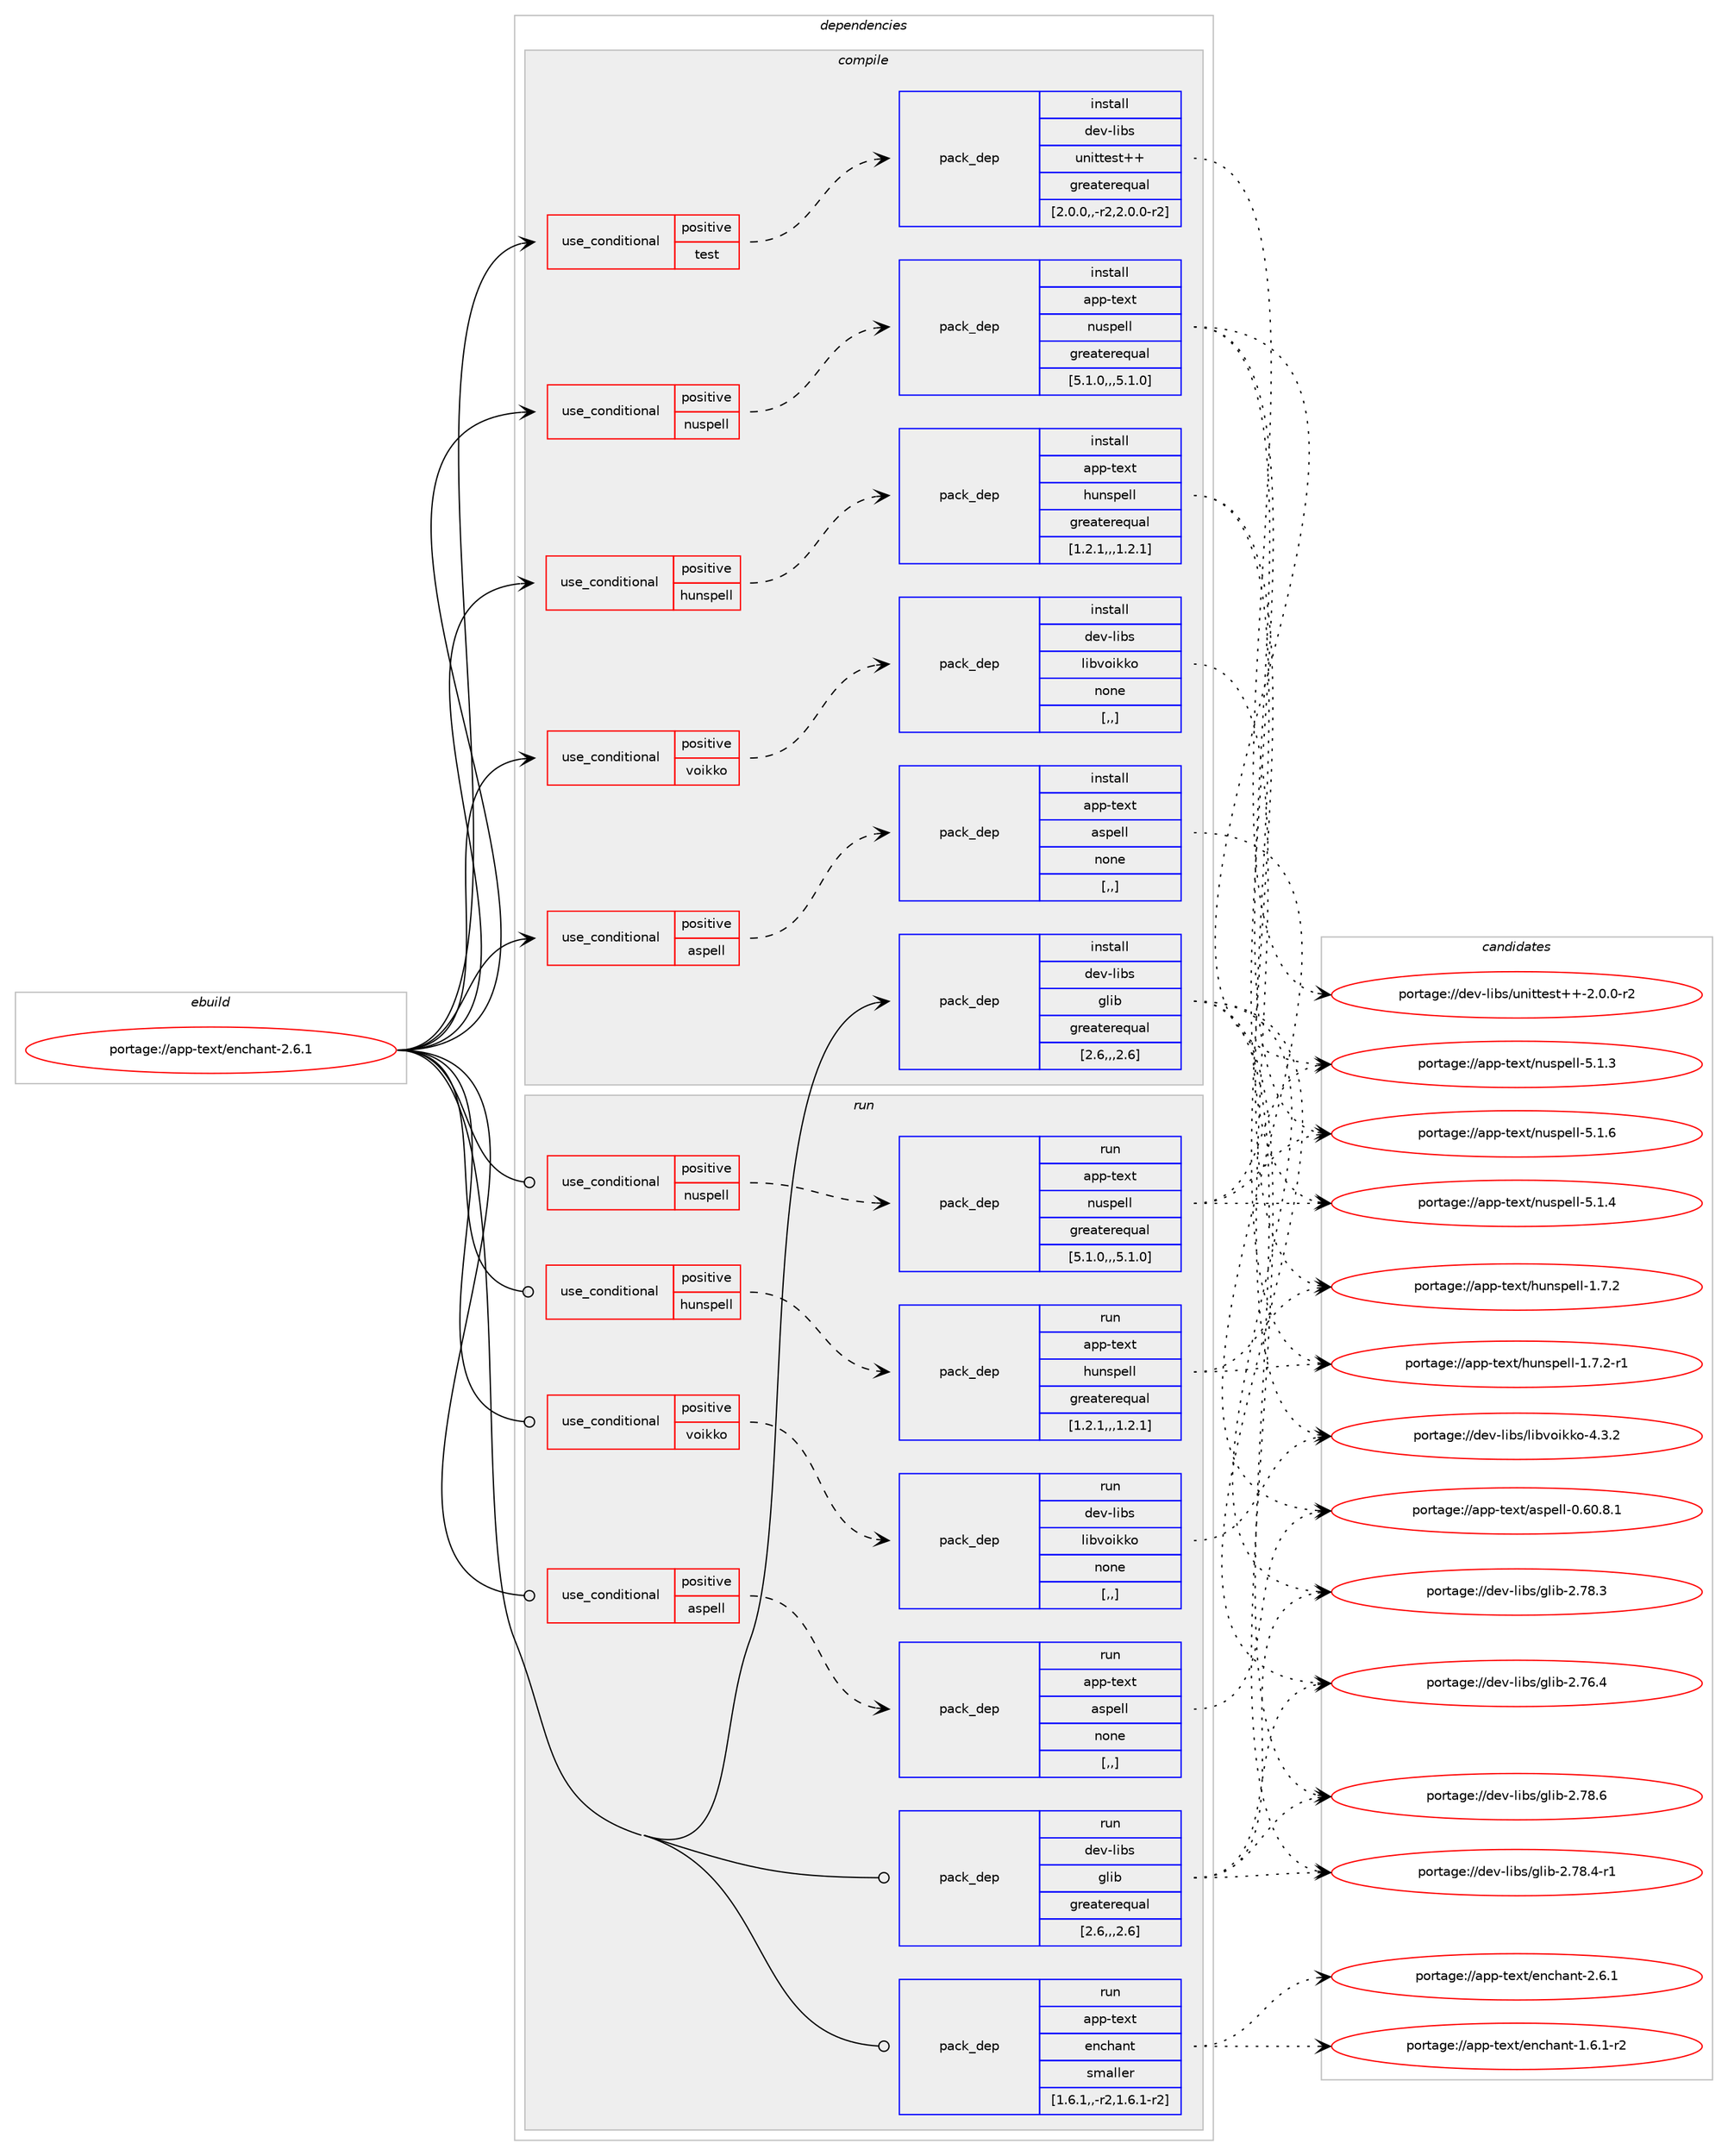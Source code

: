 digraph prolog {

# *************
# Graph options
# *************

newrank=true;
concentrate=true;
compound=true;
graph [rankdir=LR,fontname=Helvetica,fontsize=10,ranksep=1.5];#, ranksep=2.5, nodesep=0.2];
edge  [arrowhead=vee];
node  [fontname=Helvetica,fontsize=10];

# **********
# The ebuild
# **********

subgraph cluster_leftcol {
color=gray;
label=<<i>ebuild</i>>;
id [label="portage://app-text/enchant-2.6.1", color=red, width=4, href="../app-text/enchant-2.6.1.svg"];
}

# ****************
# The dependencies
# ****************

subgraph cluster_midcol {
color=gray;
label=<<i>dependencies</i>>;
subgraph cluster_compile {
fillcolor="#eeeeee";
style=filled;
label=<<i>compile</i>>;
subgraph cond15074 {
dependency55378 [label=<<TABLE BORDER="0" CELLBORDER="1" CELLSPACING="0" CELLPADDING="4"><TR><TD ROWSPAN="3" CELLPADDING="10">use_conditional</TD></TR><TR><TD>positive</TD></TR><TR><TD>aspell</TD></TR></TABLE>>, shape=none, color=red];
subgraph pack39805 {
dependency55379 [label=<<TABLE BORDER="0" CELLBORDER="1" CELLSPACING="0" CELLPADDING="4" WIDTH="220"><TR><TD ROWSPAN="6" CELLPADDING="30">pack_dep</TD></TR><TR><TD WIDTH="110">install</TD></TR><TR><TD>app-text</TD></TR><TR><TD>aspell</TD></TR><TR><TD>none</TD></TR><TR><TD>[,,]</TD></TR></TABLE>>, shape=none, color=blue];
}
dependency55378:e -> dependency55379:w [weight=20,style="dashed",arrowhead="vee"];
}
id:e -> dependency55378:w [weight=20,style="solid",arrowhead="vee"];
subgraph cond15075 {
dependency55380 [label=<<TABLE BORDER="0" CELLBORDER="1" CELLSPACING="0" CELLPADDING="4"><TR><TD ROWSPAN="3" CELLPADDING="10">use_conditional</TD></TR><TR><TD>positive</TD></TR><TR><TD>hunspell</TD></TR></TABLE>>, shape=none, color=red];
subgraph pack39806 {
dependency55381 [label=<<TABLE BORDER="0" CELLBORDER="1" CELLSPACING="0" CELLPADDING="4" WIDTH="220"><TR><TD ROWSPAN="6" CELLPADDING="30">pack_dep</TD></TR><TR><TD WIDTH="110">install</TD></TR><TR><TD>app-text</TD></TR><TR><TD>hunspell</TD></TR><TR><TD>greaterequal</TD></TR><TR><TD>[1.2.1,,,1.2.1]</TD></TR></TABLE>>, shape=none, color=blue];
}
dependency55380:e -> dependency55381:w [weight=20,style="dashed",arrowhead="vee"];
}
id:e -> dependency55380:w [weight=20,style="solid",arrowhead="vee"];
subgraph cond15076 {
dependency55382 [label=<<TABLE BORDER="0" CELLBORDER="1" CELLSPACING="0" CELLPADDING="4"><TR><TD ROWSPAN="3" CELLPADDING="10">use_conditional</TD></TR><TR><TD>positive</TD></TR><TR><TD>nuspell</TD></TR></TABLE>>, shape=none, color=red];
subgraph pack39807 {
dependency55383 [label=<<TABLE BORDER="0" CELLBORDER="1" CELLSPACING="0" CELLPADDING="4" WIDTH="220"><TR><TD ROWSPAN="6" CELLPADDING="30">pack_dep</TD></TR><TR><TD WIDTH="110">install</TD></TR><TR><TD>app-text</TD></TR><TR><TD>nuspell</TD></TR><TR><TD>greaterequal</TD></TR><TR><TD>[5.1.0,,,5.1.0]</TD></TR></TABLE>>, shape=none, color=blue];
}
dependency55382:e -> dependency55383:w [weight=20,style="dashed",arrowhead="vee"];
}
id:e -> dependency55382:w [weight=20,style="solid",arrowhead="vee"];
subgraph cond15077 {
dependency55384 [label=<<TABLE BORDER="0" CELLBORDER="1" CELLSPACING="0" CELLPADDING="4"><TR><TD ROWSPAN="3" CELLPADDING="10">use_conditional</TD></TR><TR><TD>positive</TD></TR><TR><TD>test</TD></TR></TABLE>>, shape=none, color=red];
subgraph pack39808 {
dependency55385 [label=<<TABLE BORDER="0" CELLBORDER="1" CELLSPACING="0" CELLPADDING="4" WIDTH="220"><TR><TD ROWSPAN="6" CELLPADDING="30">pack_dep</TD></TR><TR><TD WIDTH="110">install</TD></TR><TR><TD>dev-libs</TD></TR><TR><TD>unittest++</TD></TR><TR><TD>greaterequal</TD></TR><TR><TD>[2.0.0,,-r2,2.0.0-r2]</TD></TR></TABLE>>, shape=none, color=blue];
}
dependency55384:e -> dependency55385:w [weight=20,style="dashed",arrowhead="vee"];
}
id:e -> dependency55384:w [weight=20,style="solid",arrowhead="vee"];
subgraph cond15078 {
dependency55386 [label=<<TABLE BORDER="0" CELLBORDER="1" CELLSPACING="0" CELLPADDING="4"><TR><TD ROWSPAN="3" CELLPADDING="10">use_conditional</TD></TR><TR><TD>positive</TD></TR><TR><TD>voikko</TD></TR></TABLE>>, shape=none, color=red];
subgraph pack39809 {
dependency55387 [label=<<TABLE BORDER="0" CELLBORDER="1" CELLSPACING="0" CELLPADDING="4" WIDTH="220"><TR><TD ROWSPAN="6" CELLPADDING="30">pack_dep</TD></TR><TR><TD WIDTH="110">install</TD></TR><TR><TD>dev-libs</TD></TR><TR><TD>libvoikko</TD></TR><TR><TD>none</TD></TR><TR><TD>[,,]</TD></TR></TABLE>>, shape=none, color=blue];
}
dependency55386:e -> dependency55387:w [weight=20,style="dashed",arrowhead="vee"];
}
id:e -> dependency55386:w [weight=20,style="solid",arrowhead="vee"];
subgraph pack39810 {
dependency55388 [label=<<TABLE BORDER="0" CELLBORDER="1" CELLSPACING="0" CELLPADDING="4" WIDTH="220"><TR><TD ROWSPAN="6" CELLPADDING="30">pack_dep</TD></TR><TR><TD WIDTH="110">install</TD></TR><TR><TD>dev-libs</TD></TR><TR><TD>glib</TD></TR><TR><TD>greaterequal</TD></TR><TR><TD>[2.6,,,2.6]</TD></TR></TABLE>>, shape=none, color=blue];
}
id:e -> dependency55388:w [weight=20,style="solid",arrowhead="vee"];
}
subgraph cluster_compileandrun {
fillcolor="#eeeeee";
style=filled;
label=<<i>compile and run</i>>;
}
subgraph cluster_run {
fillcolor="#eeeeee";
style=filled;
label=<<i>run</i>>;
subgraph cond15079 {
dependency55389 [label=<<TABLE BORDER="0" CELLBORDER="1" CELLSPACING="0" CELLPADDING="4"><TR><TD ROWSPAN="3" CELLPADDING="10">use_conditional</TD></TR><TR><TD>positive</TD></TR><TR><TD>aspell</TD></TR></TABLE>>, shape=none, color=red];
subgraph pack39811 {
dependency55390 [label=<<TABLE BORDER="0" CELLBORDER="1" CELLSPACING="0" CELLPADDING="4" WIDTH="220"><TR><TD ROWSPAN="6" CELLPADDING="30">pack_dep</TD></TR><TR><TD WIDTH="110">run</TD></TR><TR><TD>app-text</TD></TR><TR><TD>aspell</TD></TR><TR><TD>none</TD></TR><TR><TD>[,,]</TD></TR></TABLE>>, shape=none, color=blue];
}
dependency55389:e -> dependency55390:w [weight=20,style="dashed",arrowhead="vee"];
}
id:e -> dependency55389:w [weight=20,style="solid",arrowhead="odot"];
subgraph cond15080 {
dependency55391 [label=<<TABLE BORDER="0" CELLBORDER="1" CELLSPACING="0" CELLPADDING="4"><TR><TD ROWSPAN="3" CELLPADDING="10">use_conditional</TD></TR><TR><TD>positive</TD></TR><TR><TD>hunspell</TD></TR></TABLE>>, shape=none, color=red];
subgraph pack39812 {
dependency55392 [label=<<TABLE BORDER="0" CELLBORDER="1" CELLSPACING="0" CELLPADDING="4" WIDTH="220"><TR><TD ROWSPAN="6" CELLPADDING="30">pack_dep</TD></TR><TR><TD WIDTH="110">run</TD></TR><TR><TD>app-text</TD></TR><TR><TD>hunspell</TD></TR><TR><TD>greaterequal</TD></TR><TR><TD>[1.2.1,,,1.2.1]</TD></TR></TABLE>>, shape=none, color=blue];
}
dependency55391:e -> dependency55392:w [weight=20,style="dashed",arrowhead="vee"];
}
id:e -> dependency55391:w [weight=20,style="solid",arrowhead="odot"];
subgraph cond15081 {
dependency55393 [label=<<TABLE BORDER="0" CELLBORDER="1" CELLSPACING="0" CELLPADDING="4"><TR><TD ROWSPAN="3" CELLPADDING="10">use_conditional</TD></TR><TR><TD>positive</TD></TR><TR><TD>nuspell</TD></TR></TABLE>>, shape=none, color=red];
subgraph pack39813 {
dependency55394 [label=<<TABLE BORDER="0" CELLBORDER="1" CELLSPACING="0" CELLPADDING="4" WIDTH="220"><TR><TD ROWSPAN="6" CELLPADDING="30">pack_dep</TD></TR><TR><TD WIDTH="110">run</TD></TR><TR><TD>app-text</TD></TR><TR><TD>nuspell</TD></TR><TR><TD>greaterequal</TD></TR><TR><TD>[5.1.0,,,5.1.0]</TD></TR></TABLE>>, shape=none, color=blue];
}
dependency55393:e -> dependency55394:w [weight=20,style="dashed",arrowhead="vee"];
}
id:e -> dependency55393:w [weight=20,style="solid",arrowhead="odot"];
subgraph cond15082 {
dependency55395 [label=<<TABLE BORDER="0" CELLBORDER="1" CELLSPACING="0" CELLPADDING="4"><TR><TD ROWSPAN="3" CELLPADDING="10">use_conditional</TD></TR><TR><TD>positive</TD></TR><TR><TD>voikko</TD></TR></TABLE>>, shape=none, color=red];
subgraph pack39814 {
dependency55396 [label=<<TABLE BORDER="0" CELLBORDER="1" CELLSPACING="0" CELLPADDING="4" WIDTH="220"><TR><TD ROWSPAN="6" CELLPADDING="30">pack_dep</TD></TR><TR><TD WIDTH="110">run</TD></TR><TR><TD>dev-libs</TD></TR><TR><TD>libvoikko</TD></TR><TR><TD>none</TD></TR><TR><TD>[,,]</TD></TR></TABLE>>, shape=none, color=blue];
}
dependency55395:e -> dependency55396:w [weight=20,style="dashed",arrowhead="vee"];
}
id:e -> dependency55395:w [weight=20,style="solid",arrowhead="odot"];
subgraph pack39815 {
dependency55397 [label=<<TABLE BORDER="0" CELLBORDER="1" CELLSPACING="0" CELLPADDING="4" WIDTH="220"><TR><TD ROWSPAN="6" CELLPADDING="30">pack_dep</TD></TR><TR><TD WIDTH="110">run</TD></TR><TR><TD>dev-libs</TD></TR><TR><TD>glib</TD></TR><TR><TD>greaterequal</TD></TR><TR><TD>[2.6,,,2.6]</TD></TR></TABLE>>, shape=none, color=blue];
}
id:e -> dependency55397:w [weight=20,style="solid",arrowhead="odot"];
subgraph pack39816 {
dependency55398 [label=<<TABLE BORDER="0" CELLBORDER="1" CELLSPACING="0" CELLPADDING="4" WIDTH="220"><TR><TD ROWSPAN="6" CELLPADDING="30">pack_dep</TD></TR><TR><TD WIDTH="110">run</TD></TR><TR><TD>app-text</TD></TR><TR><TD>enchant</TD></TR><TR><TD>smaller</TD></TR><TR><TD>[1.6.1,,-r2,1.6.1-r2]</TD></TR></TABLE>>, shape=none, color=blue];
}
id:e -> dependency55398:w [weight=20,style="solid",arrowhead="odot"];
}
}

# **************
# The candidates
# **************

subgraph cluster_choices {
rank=same;
color=gray;
label=<<i>candidates</i>>;

subgraph choice39805 {
color=black;
nodesep=1;
choice97112112451161011201164797115112101108108454846544846564649 [label="portage://app-text/aspell-0.60.8.1", color=red, width=4,href="../app-text/aspell-0.60.8.1.svg"];
dependency55379:e -> choice97112112451161011201164797115112101108108454846544846564649:w [style=dotted,weight="100"];
}
subgraph choice39806 {
color=black;
nodesep=1;
choice9711211245116101120116471041171101151121011081084549465546504511449 [label="portage://app-text/hunspell-1.7.2-r1", color=red, width=4,href="../app-text/hunspell-1.7.2-r1.svg"];
choice971121124511610112011647104117110115112101108108454946554650 [label="portage://app-text/hunspell-1.7.2", color=red, width=4,href="../app-text/hunspell-1.7.2.svg"];
dependency55381:e -> choice9711211245116101120116471041171101151121011081084549465546504511449:w [style=dotted,weight="100"];
dependency55381:e -> choice971121124511610112011647104117110115112101108108454946554650:w [style=dotted,weight="100"];
}
subgraph choice39807 {
color=black;
nodesep=1;
choice971121124511610112011647110117115112101108108455346494654 [label="portage://app-text/nuspell-5.1.6", color=red, width=4,href="../app-text/nuspell-5.1.6.svg"];
choice971121124511610112011647110117115112101108108455346494652 [label="portage://app-text/nuspell-5.1.4", color=red, width=4,href="../app-text/nuspell-5.1.4.svg"];
choice971121124511610112011647110117115112101108108455346494651 [label="portage://app-text/nuspell-5.1.3", color=red, width=4,href="../app-text/nuspell-5.1.3.svg"];
dependency55383:e -> choice971121124511610112011647110117115112101108108455346494654:w [style=dotted,weight="100"];
dependency55383:e -> choice971121124511610112011647110117115112101108108455346494652:w [style=dotted,weight="100"];
dependency55383:e -> choice971121124511610112011647110117115112101108108455346494651:w [style=dotted,weight="100"];
}
subgraph choice39808 {
color=black;
nodesep=1;
choice10010111845108105981154711711010511611610111511643434550464846484511450 [label="portage://dev-libs/unittest++-2.0.0-r2", color=red, width=4,href="../dev-libs/unittest++-2.0.0-r2.svg"];
dependency55385:e -> choice10010111845108105981154711711010511611610111511643434550464846484511450:w [style=dotted,weight="100"];
}
subgraph choice39809 {
color=black;
nodesep=1;
choice10010111845108105981154710810598118111105107107111455246514650 [label="portage://dev-libs/libvoikko-4.3.2", color=red, width=4,href="../dev-libs/libvoikko-4.3.2.svg"];
dependency55387:e -> choice10010111845108105981154710810598118111105107107111455246514650:w [style=dotted,weight="100"];
}
subgraph choice39810 {
color=black;
nodesep=1;
choice1001011184510810598115471031081059845504655564654 [label="portage://dev-libs/glib-2.78.6", color=red, width=4,href="../dev-libs/glib-2.78.6.svg"];
choice10010111845108105981154710310810598455046555646524511449 [label="portage://dev-libs/glib-2.78.4-r1", color=red, width=4,href="../dev-libs/glib-2.78.4-r1.svg"];
choice1001011184510810598115471031081059845504655564651 [label="portage://dev-libs/glib-2.78.3", color=red, width=4,href="../dev-libs/glib-2.78.3.svg"];
choice1001011184510810598115471031081059845504655544652 [label="portage://dev-libs/glib-2.76.4", color=red, width=4,href="../dev-libs/glib-2.76.4.svg"];
dependency55388:e -> choice1001011184510810598115471031081059845504655564654:w [style=dotted,weight="100"];
dependency55388:e -> choice10010111845108105981154710310810598455046555646524511449:w [style=dotted,weight="100"];
dependency55388:e -> choice1001011184510810598115471031081059845504655564651:w [style=dotted,weight="100"];
dependency55388:e -> choice1001011184510810598115471031081059845504655544652:w [style=dotted,weight="100"];
}
subgraph choice39811 {
color=black;
nodesep=1;
choice97112112451161011201164797115112101108108454846544846564649 [label="portage://app-text/aspell-0.60.8.1", color=red, width=4,href="../app-text/aspell-0.60.8.1.svg"];
dependency55390:e -> choice97112112451161011201164797115112101108108454846544846564649:w [style=dotted,weight="100"];
}
subgraph choice39812 {
color=black;
nodesep=1;
choice9711211245116101120116471041171101151121011081084549465546504511449 [label="portage://app-text/hunspell-1.7.2-r1", color=red, width=4,href="../app-text/hunspell-1.7.2-r1.svg"];
choice971121124511610112011647104117110115112101108108454946554650 [label="portage://app-text/hunspell-1.7.2", color=red, width=4,href="../app-text/hunspell-1.7.2.svg"];
dependency55392:e -> choice9711211245116101120116471041171101151121011081084549465546504511449:w [style=dotted,weight="100"];
dependency55392:e -> choice971121124511610112011647104117110115112101108108454946554650:w [style=dotted,weight="100"];
}
subgraph choice39813 {
color=black;
nodesep=1;
choice971121124511610112011647110117115112101108108455346494654 [label="portage://app-text/nuspell-5.1.6", color=red, width=4,href="../app-text/nuspell-5.1.6.svg"];
choice971121124511610112011647110117115112101108108455346494652 [label="portage://app-text/nuspell-5.1.4", color=red, width=4,href="../app-text/nuspell-5.1.4.svg"];
choice971121124511610112011647110117115112101108108455346494651 [label="portage://app-text/nuspell-5.1.3", color=red, width=4,href="../app-text/nuspell-5.1.3.svg"];
dependency55394:e -> choice971121124511610112011647110117115112101108108455346494654:w [style=dotted,weight="100"];
dependency55394:e -> choice971121124511610112011647110117115112101108108455346494652:w [style=dotted,weight="100"];
dependency55394:e -> choice971121124511610112011647110117115112101108108455346494651:w [style=dotted,weight="100"];
}
subgraph choice39814 {
color=black;
nodesep=1;
choice10010111845108105981154710810598118111105107107111455246514650 [label="portage://dev-libs/libvoikko-4.3.2", color=red, width=4,href="../dev-libs/libvoikko-4.3.2.svg"];
dependency55396:e -> choice10010111845108105981154710810598118111105107107111455246514650:w [style=dotted,weight="100"];
}
subgraph choice39815 {
color=black;
nodesep=1;
choice1001011184510810598115471031081059845504655564654 [label="portage://dev-libs/glib-2.78.6", color=red, width=4,href="../dev-libs/glib-2.78.6.svg"];
choice10010111845108105981154710310810598455046555646524511449 [label="portage://dev-libs/glib-2.78.4-r1", color=red, width=4,href="../dev-libs/glib-2.78.4-r1.svg"];
choice1001011184510810598115471031081059845504655564651 [label="portage://dev-libs/glib-2.78.3", color=red, width=4,href="../dev-libs/glib-2.78.3.svg"];
choice1001011184510810598115471031081059845504655544652 [label="portage://dev-libs/glib-2.76.4", color=red, width=4,href="../dev-libs/glib-2.76.4.svg"];
dependency55397:e -> choice1001011184510810598115471031081059845504655564654:w [style=dotted,weight="100"];
dependency55397:e -> choice10010111845108105981154710310810598455046555646524511449:w [style=dotted,weight="100"];
dependency55397:e -> choice1001011184510810598115471031081059845504655564651:w [style=dotted,weight="100"];
dependency55397:e -> choice1001011184510810598115471031081059845504655544652:w [style=dotted,weight="100"];
}
subgraph choice39816 {
color=black;
nodesep=1;
choice9711211245116101120116471011109910497110116455046544649 [label="portage://app-text/enchant-2.6.1", color=red, width=4,href="../app-text/enchant-2.6.1.svg"];
choice97112112451161011201164710111099104971101164549465446494511450 [label="portage://app-text/enchant-1.6.1-r2", color=red, width=4,href="../app-text/enchant-1.6.1-r2.svg"];
dependency55398:e -> choice9711211245116101120116471011109910497110116455046544649:w [style=dotted,weight="100"];
dependency55398:e -> choice97112112451161011201164710111099104971101164549465446494511450:w [style=dotted,weight="100"];
}
}

}
